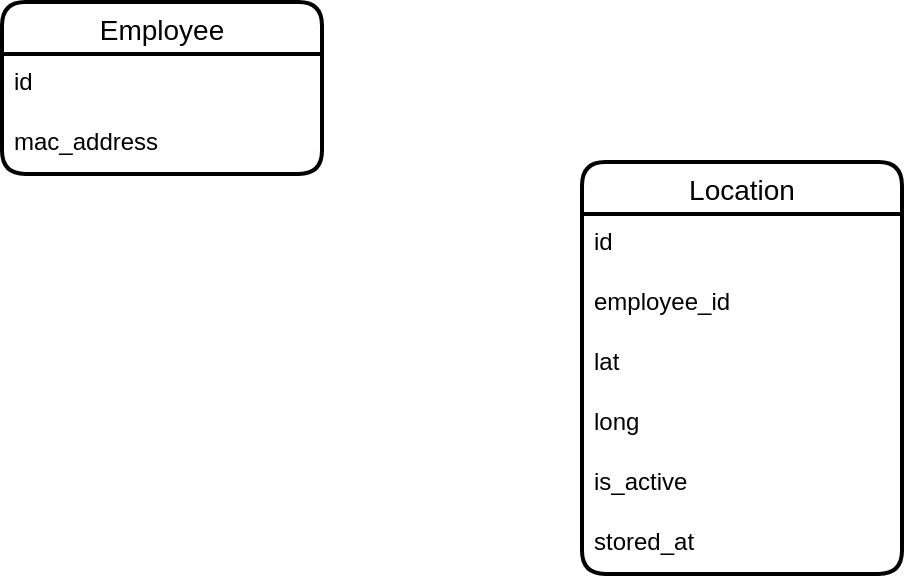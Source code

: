 <mxfile version="21.6.8" type="github">
  <diagram name="Страница — 1" id="b2JYyz74kCbqDgd_1WJP">
    <mxGraphModel dx="1434" dy="750" grid="1" gridSize="10" guides="1" tooltips="1" connect="1" arrows="1" fold="1" page="1" pageScale="1" pageWidth="827" pageHeight="1169" math="0" shadow="0">
      <root>
        <mxCell id="0" />
        <mxCell id="1" parent="0" />
        <mxCell id="isAjAS2ffq-ag7Pu0Xs8-1" value="Location" style="swimlane;fontStyle=0;childLayout=stackLayout;horizontal=1;startSize=26;horizontalStack=0;resizeParent=1;resizeParentMax=0;resizeLast=0;collapsible=1;marginBottom=0;align=center;fontSize=14;strokeWidth=2;rounded=1;shadow=0;glass=0;swimlaneLine=1;" parent="1" vertex="1">
          <mxGeometry x="320" y="1200" width="160" height="206" as="geometry" />
        </mxCell>
        <mxCell id="isAjAS2ffq-ag7Pu0Xs8-2" value="id" style="text;strokeColor=none;fillColor=none;spacingLeft=4;spacingRight=4;overflow=hidden;rotatable=0;points=[[0,0.5],[1,0.5]];portConstraint=eastwest;fontSize=12;whiteSpace=wrap;html=1;" parent="isAjAS2ffq-ag7Pu0Xs8-1" vertex="1">
          <mxGeometry y="26" width="160" height="30" as="geometry" />
        </mxCell>
        <mxCell id="isAjAS2ffq-ag7Pu0Xs8-3" value="employee_id" style="text;strokeColor=none;fillColor=none;spacingLeft=4;spacingRight=4;overflow=hidden;rotatable=0;points=[[0,0.5],[1,0.5]];portConstraint=eastwest;fontSize=12;whiteSpace=wrap;html=1;" parent="isAjAS2ffq-ag7Pu0Xs8-1" vertex="1">
          <mxGeometry y="56" width="160" height="30" as="geometry" />
        </mxCell>
        <mxCell id="isAjAS2ffq-ag7Pu0Xs8-4" value="lat" style="text;strokeColor=none;fillColor=none;spacingLeft=4;spacingRight=4;overflow=hidden;rotatable=0;points=[[0,0.5],[1,0.5]];portConstraint=eastwest;fontSize=12;whiteSpace=wrap;html=1;" parent="isAjAS2ffq-ag7Pu0Xs8-1" vertex="1">
          <mxGeometry y="86" width="160" height="30" as="geometry" />
        </mxCell>
        <mxCell id="isAjAS2ffq-ag7Pu0Xs8-5" value="long" style="text;strokeColor=none;fillColor=none;spacingLeft=4;spacingRight=4;overflow=hidden;rotatable=0;points=[[0,0.5],[1,0.5]];portConstraint=eastwest;fontSize=12;whiteSpace=wrap;html=1;" parent="isAjAS2ffq-ag7Pu0Xs8-1" vertex="1">
          <mxGeometry y="116" width="160" height="30" as="geometry" />
        </mxCell>
        <mxCell id="isAjAS2ffq-ag7Pu0Xs8-7" value="is_active" style="text;strokeColor=none;fillColor=none;spacingLeft=4;spacingRight=4;overflow=hidden;rotatable=0;points=[[0,0.5],[1,0.5]];portConstraint=eastwest;fontSize=12;whiteSpace=wrap;html=1;" parent="isAjAS2ffq-ag7Pu0Xs8-1" vertex="1">
          <mxGeometry y="146" width="160" height="30" as="geometry" />
        </mxCell>
        <mxCell id="isAjAS2ffq-ag7Pu0Xs8-6" value="stored_at" style="text;strokeColor=none;fillColor=none;spacingLeft=4;spacingRight=4;overflow=hidden;rotatable=0;points=[[0,0.5],[1,0.5]];portConstraint=eastwest;fontSize=12;whiteSpace=wrap;html=1;" parent="isAjAS2ffq-ag7Pu0Xs8-1" vertex="1">
          <mxGeometry y="176" width="160" height="30" as="geometry" />
        </mxCell>
        <mxCell id="Ad-hlAHrquasGPtqh5gN-1" value="Employee" style="swimlane;fontStyle=0;childLayout=stackLayout;horizontal=1;startSize=26;horizontalStack=0;resizeParent=1;resizeParentMax=0;resizeLast=0;collapsible=1;marginBottom=0;align=center;fontSize=14;strokeWidth=2;rounded=1;shadow=0;glass=0;swimlaneLine=1;" vertex="1" parent="1">
          <mxGeometry x="30" y="1120" width="160" height="86" as="geometry" />
        </mxCell>
        <mxCell id="Ad-hlAHrquasGPtqh5gN-2" value="id" style="text;strokeColor=none;fillColor=none;spacingLeft=4;spacingRight=4;overflow=hidden;rotatable=0;points=[[0,0.5],[1,0.5]];portConstraint=eastwest;fontSize=12;whiteSpace=wrap;html=1;" vertex="1" parent="Ad-hlAHrquasGPtqh5gN-1">
          <mxGeometry y="26" width="160" height="30" as="geometry" />
        </mxCell>
        <mxCell id="Ad-hlAHrquasGPtqh5gN-3" value="mac_address" style="text;strokeColor=none;fillColor=none;spacingLeft=4;spacingRight=4;overflow=hidden;rotatable=0;points=[[0,0.5],[1,0.5]];portConstraint=eastwest;fontSize=12;whiteSpace=wrap;html=1;" vertex="1" parent="Ad-hlAHrquasGPtqh5gN-1">
          <mxGeometry y="56" width="160" height="30" as="geometry" />
        </mxCell>
      </root>
    </mxGraphModel>
  </diagram>
</mxfile>
